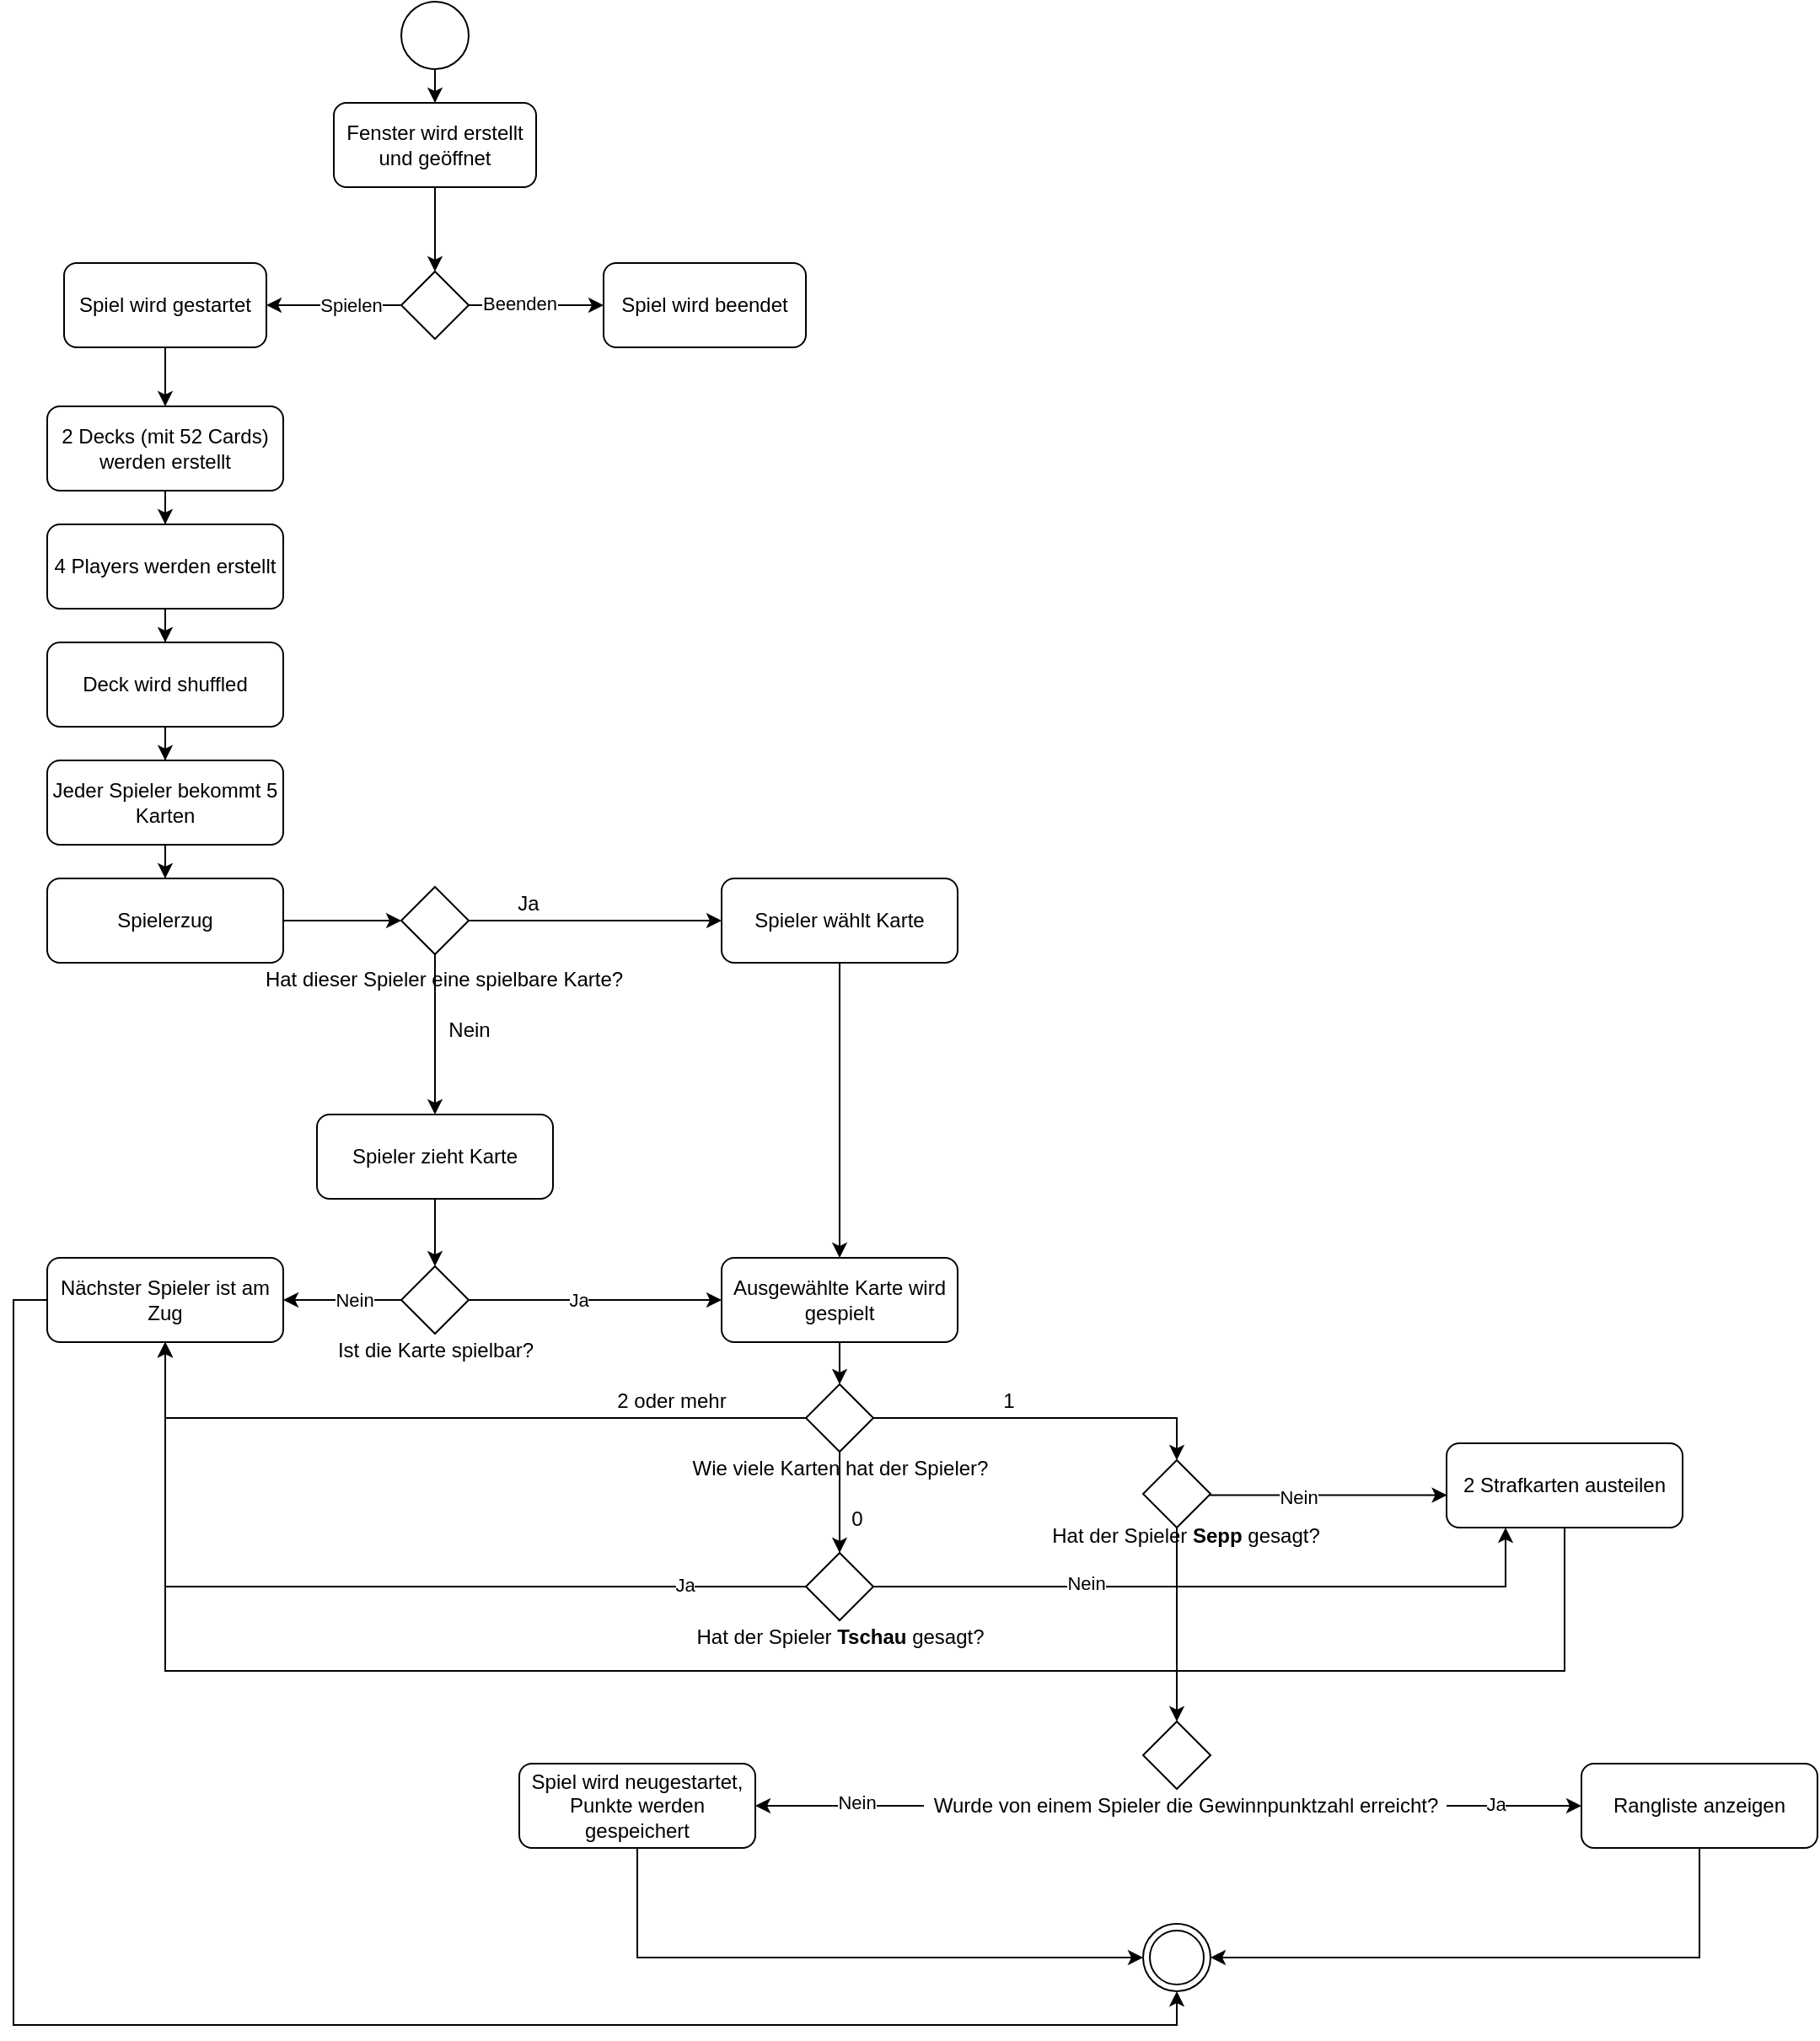 <mxfile version="13.0.3" type="device"><diagram id="ecrBjTdVPb1QCqHaSnLs" name="Page-1"><mxGraphModel dx="2017" dy="1355" grid="1" gridSize="10" guides="1" tooltips="1" connect="1" arrows="1" fold="1" page="1" pageScale="1" pageWidth="850" pageHeight="1100" math="0" shadow="0"><root><mxCell id="0"/><mxCell id="1" parent="0"/><mxCell id="Oc711L__giVvBj7VioEh-7" style="edgeStyle=orthogonalEdgeStyle;rounded=0;orthogonalLoop=1;jettySize=auto;html=1;" edge="1" parent="1" source="Oc711L__giVvBj7VioEh-2" target="Oc711L__giVvBj7VioEh-3"><mxGeometry relative="1" as="geometry"/></mxCell><mxCell id="Oc711L__giVvBj7VioEh-2" value="" style="ellipse;whiteSpace=wrap;html=1;aspect=fixed;" vertex="1" parent="1"><mxGeometry x="-400" y="50" width="40" height="40" as="geometry"/></mxCell><mxCell id="Oc711L__giVvBj7VioEh-8" style="edgeStyle=orthogonalEdgeStyle;rounded=0;orthogonalLoop=1;jettySize=auto;html=1;entryX=0.5;entryY=0;entryDx=0;entryDy=0;" edge="1" parent="1" source="Oc711L__giVvBj7VioEh-3" target="Oc711L__giVvBj7VioEh-6"><mxGeometry relative="1" as="geometry"/></mxCell><mxCell id="Oc711L__giVvBj7VioEh-3" value="Fenster wird erstellt und geöffnet" style="rounded=1;whiteSpace=wrap;html=1;" vertex="1" parent="1"><mxGeometry x="-440" y="110" width="120" height="50" as="geometry"/></mxCell><mxCell id="Oc711L__giVvBj7VioEh-24" style="edgeStyle=orthogonalEdgeStyle;rounded=0;orthogonalLoop=1;jettySize=auto;html=1;entryX=0.5;entryY=0;entryDx=0;entryDy=0;" edge="1" parent="1" source="Oc711L__giVvBj7VioEh-4" target="Oc711L__giVvBj7VioEh-13"><mxGeometry relative="1" as="geometry"/></mxCell><mxCell id="Oc711L__giVvBj7VioEh-4" value="Spiel wird gestartet" style="rounded=1;whiteSpace=wrap;html=1;" vertex="1" parent="1"><mxGeometry x="-600" y="205" width="120" height="50" as="geometry"/></mxCell><mxCell id="Oc711L__giVvBj7VioEh-5" value="Spiel wird beendet" style="rounded=1;whiteSpace=wrap;html=1;" vertex="1" parent="1"><mxGeometry x="-280" y="205" width="120" height="50" as="geometry"/></mxCell><mxCell id="Oc711L__giVvBj7VioEh-9" style="edgeStyle=orthogonalEdgeStyle;rounded=0;orthogonalLoop=1;jettySize=auto;html=1;entryX=0;entryY=0.5;entryDx=0;entryDy=0;" edge="1" parent="1" source="Oc711L__giVvBj7VioEh-6" target="Oc711L__giVvBj7VioEh-5"><mxGeometry relative="1" as="geometry"/></mxCell><mxCell id="Oc711L__giVvBj7VioEh-11" value="Beenden" style="edgeLabel;html=1;align=center;verticalAlign=middle;resizable=0;points=[];" vertex="1" connectable="0" parent="Oc711L__giVvBj7VioEh-9"><mxGeometry x="-0.25" y="1" relative="1" as="geometry"><mxPoint as="offset"/></mxGeometry></mxCell><mxCell id="Oc711L__giVvBj7VioEh-10" style="edgeStyle=orthogonalEdgeStyle;rounded=0;orthogonalLoop=1;jettySize=auto;html=1;entryX=1;entryY=0.5;entryDx=0;entryDy=0;" edge="1" parent="1" source="Oc711L__giVvBj7VioEh-6" target="Oc711L__giVvBj7VioEh-4"><mxGeometry relative="1" as="geometry"/></mxCell><mxCell id="Oc711L__giVvBj7VioEh-12" value="Spielen" style="edgeLabel;html=1;align=center;verticalAlign=middle;resizable=0;points=[];" vertex="1" connectable="0" parent="Oc711L__giVvBj7VioEh-10"><mxGeometry x="-0.25" y="1" relative="1" as="geometry"><mxPoint y="-1" as="offset"/></mxGeometry></mxCell><mxCell id="Oc711L__giVvBj7VioEh-6" value="" style="rhombus;whiteSpace=wrap;html=1;" vertex="1" parent="1"><mxGeometry x="-400" y="210" width="40" height="40" as="geometry"/></mxCell><mxCell id="Oc711L__giVvBj7VioEh-22" style="edgeStyle=orthogonalEdgeStyle;rounded=0;orthogonalLoop=1;jettySize=auto;html=1;entryX=0.5;entryY=0;entryDx=0;entryDy=0;" edge="1" parent="1" source="Oc711L__giVvBj7VioEh-13" target="Oc711L__giVvBj7VioEh-14"><mxGeometry relative="1" as="geometry"/></mxCell><mxCell id="Oc711L__giVvBj7VioEh-13" value="2 Decks (mit 52 Cards) werden erstellt" style="rounded=1;whiteSpace=wrap;html=1;" vertex="1" parent="1"><mxGeometry x="-610" y="290" width="140" height="50" as="geometry"/></mxCell><mxCell id="Oc711L__giVvBj7VioEh-25" style="edgeStyle=orthogonalEdgeStyle;rounded=0;orthogonalLoop=1;jettySize=auto;html=1;entryX=0.5;entryY=0;entryDx=0;entryDy=0;" edge="1" parent="1" source="Oc711L__giVvBj7VioEh-14" target="Oc711L__giVvBj7VioEh-15"><mxGeometry relative="1" as="geometry"/></mxCell><mxCell id="Oc711L__giVvBj7VioEh-14" value="4 Players werden erstellt" style="rounded=1;whiteSpace=wrap;html=1;" vertex="1" parent="1"><mxGeometry x="-610" y="360" width="140" height="50" as="geometry"/></mxCell><mxCell id="Oc711L__giVvBj7VioEh-26" style="edgeStyle=orthogonalEdgeStyle;rounded=0;orthogonalLoop=1;jettySize=auto;html=1;entryX=0.5;entryY=0;entryDx=0;entryDy=0;" edge="1" parent="1" source="Oc711L__giVvBj7VioEh-15" target="Oc711L__giVvBj7VioEh-16"><mxGeometry relative="1" as="geometry"/></mxCell><mxCell id="Oc711L__giVvBj7VioEh-15" value="Deck wird shuffled" style="rounded=1;whiteSpace=wrap;html=1;" vertex="1" parent="1"><mxGeometry x="-610" y="430" width="140" height="50" as="geometry"/></mxCell><mxCell id="Oc711L__giVvBj7VioEh-29" style="edgeStyle=orthogonalEdgeStyle;rounded=0;orthogonalLoop=1;jettySize=auto;html=1;entryX=0.5;entryY=0;entryDx=0;entryDy=0;" edge="1" parent="1" source="Oc711L__giVvBj7VioEh-16" target="Oc711L__giVvBj7VioEh-28"><mxGeometry relative="1" as="geometry"/></mxCell><mxCell id="Oc711L__giVvBj7VioEh-16" value="Jeder Spieler bekommt 5 Karten" style="rounded=1;whiteSpace=wrap;html=1;" vertex="1" parent="1"><mxGeometry x="-610" y="500" width="140" height="50" as="geometry"/></mxCell><mxCell id="Oc711L__giVvBj7VioEh-32" style="edgeStyle=orthogonalEdgeStyle;rounded=0;orthogonalLoop=1;jettySize=auto;html=1;entryX=0;entryY=0.5;entryDx=0;entryDy=0;" edge="1" parent="1" source="Oc711L__giVvBj7VioEh-28" target="Oc711L__giVvBj7VioEh-30"><mxGeometry relative="1" as="geometry"/></mxCell><mxCell id="Oc711L__giVvBj7VioEh-28" value="Spielerzug" style="rounded=1;whiteSpace=wrap;html=1;" vertex="1" parent="1"><mxGeometry x="-610" y="570" width="140" height="50" as="geometry"/></mxCell><mxCell id="Oc711L__giVvBj7VioEh-35" style="edgeStyle=orthogonalEdgeStyle;rounded=0;orthogonalLoop=1;jettySize=auto;html=1;entryX=0;entryY=0.5;entryDx=0;entryDy=0;" edge="1" parent="1" source="Oc711L__giVvBj7VioEh-30" target="Oc711L__giVvBj7VioEh-34"><mxGeometry relative="1" as="geometry"/></mxCell><mxCell id="Oc711L__giVvBj7VioEh-40" style="edgeStyle=orthogonalEdgeStyle;rounded=0;orthogonalLoop=1;jettySize=auto;html=1;" edge="1" parent="1" source="Oc711L__giVvBj7VioEh-30"><mxGeometry relative="1" as="geometry"><mxPoint x="-380" y="710" as="targetPoint"/></mxGeometry></mxCell><mxCell id="Oc711L__giVvBj7VioEh-30" value="" style="rhombus;whiteSpace=wrap;html=1;" vertex="1" parent="1"><mxGeometry x="-400" y="575" width="40" height="40" as="geometry"/></mxCell><mxCell id="Oc711L__giVvBj7VioEh-31" value="Hat dieser Spieler eine spielbare Karte?" style="text;html=1;align=center;verticalAlign=middle;resizable=0;points=[];autosize=1;" vertex="1" parent="1"><mxGeometry x="-490" y="620" width="230" height="20" as="geometry"/></mxCell><mxCell id="Oc711L__giVvBj7VioEh-39" style="edgeStyle=orthogonalEdgeStyle;rounded=0;orthogonalLoop=1;jettySize=auto;html=1;entryX=0.5;entryY=0;entryDx=0;entryDy=0;" edge="1" parent="1" source="Oc711L__giVvBj7VioEh-34" target="Oc711L__giVvBj7VioEh-38"><mxGeometry relative="1" as="geometry"/></mxCell><mxCell id="Oc711L__giVvBj7VioEh-34" value="Spieler wählt Karte" style="rounded=1;whiteSpace=wrap;html=1;" vertex="1" parent="1"><mxGeometry x="-210" y="570" width="140" height="50" as="geometry"/></mxCell><mxCell id="Oc711L__giVvBj7VioEh-36" value="Ja" style="text;html=1;align=center;verticalAlign=middle;resizable=0;points=[];autosize=1;" vertex="1" parent="1"><mxGeometry x="-340" y="575" width="30" height="20" as="geometry"/></mxCell><mxCell id="Oc711L__giVvBj7VioEh-54" style="edgeStyle=orthogonalEdgeStyle;rounded=0;orthogonalLoop=1;jettySize=auto;html=1;entryX=0.5;entryY=0;entryDx=0;entryDy=0;" edge="1" parent="1" source="Oc711L__giVvBj7VioEh-38" target="Oc711L__giVvBj7VioEh-53"><mxGeometry relative="1" as="geometry"/></mxCell><mxCell id="Oc711L__giVvBj7VioEh-38" value="Ausgewählte Karte wird gespielt" style="rounded=1;whiteSpace=wrap;html=1;" vertex="1" parent="1"><mxGeometry x="-210" y="795" width="140" height="50" as="geometry"/></mxCell><mxCell id="Oc711L__giVvBj7VioEh-41" value="Nein" style="text;html=1;align=center;verticalAlign=middle;resizable=0;points=[];autosize=1;" vertex="1" parent="1"><mxGeometry x="-380" y="650" width="40" height="20" as="geometry"/></mxCell><mxCell id="Oc711L__giVvBj7VioEh-44" style="edgeStyle=orthogonalEdgeStyle;rounded=0;orthogonalLoop=1;jettySize=auto;html=1;entryX=0.5;entryY=0;entryDx=0;entryDy=0;" edge="1" parent="1" source="Oc711L__giVvBj7VioEh-42" target="Oc711L__giVvBj7VioEh-43"><mxGeometry relative="1" as="geometry"/></mxCell><mxCell id="Oc711L__giVvBj7VioEh-42" value="Spieler zieht Karte" style="rounded=1;whiteSpace=wrap;html=1;" vertex="1" parent="1"><mxGeometry x="-450" y="710" width="140" height="50" as="geometry"/></mxCell><mxCell id="Oc711L__giVvBj7VioEh-48" style="edgeStyle=orthogonalEdgeStyle;rounded=0;orthogonalLoop=1;jettySize=auto;html=1;entryX=0;entryY=0.5;entryDx=0;entryDy=0;" edge="1" parent="1" source="Oc711L__giVvBj7VioEh-43" target="Oc711L__giVvBj7VioEh-38"><mxGeometry relative="1" as="geometry"><mxPoint x="-240" y="820" as="targetPoint"/></mxGeometry></mxCell><mxCell id="Oc711L__giVvBj7VioEh-49" value="Ja" style="edgeLabel;html=1;align=center;verticalAlign=middle;resizable=0;points=[];" vertex="1" connectable="0" parent="Oc711L__giVvBj7VioEh-48"><mxGeometry x="-0.14" y="-2" relative="1" as="geometry"><mxPoint y="-2" as="offset"/></mxGeometry></mxCell><mxCell id="Oc711L__giVvBj7VioEh-51" style="edgeStyle=orthogonalEdgeStyle;rounded=0;orthogonalLoop=1;jettySize=auto;html=1;entryX=1;entryY=0.5;entryDx=0;entryDy=0;" edge="1" parent="1" source="Oc711L__giVvBj7VioEh-43" target="Oc711L__giVvBj7VioEh-50"><mxGeometry relative="1" as="geometry"/></mxCell><mxCell id="Oc711L__giVvBj7VioEh-52" value="Nein" style="edgeLabel;html=1;align=center;verticalAlign=middle;resizable=0;points=[];" vertex="1" connectable="0" parent="Oc711L__giVvBj7VioEh-51"><mxGeometry x="-0.18" y="-2" relative="1" as="geometry"><mxPoint y="2" as="offset"/></mxGeometry></mxCell><mxCell id="Oc711L__giVvBj7VioEh-43" value="" style="rhombus;whiteSpace=wrap;html=1;" vertex="1" parent="1"><mxGeometry x="-400" y="800" width="40" height="40" as="geometry"/></mxCell><mxCell id="Oc711L__giVvBj7VioEh-47" value="Ist die Karte spielbar?" style="text;html=1;align=center;verticalAlign=middle;resizable=0;points=[];autosize=1;" vertex="1" parent="1"><mxGeometry x="-445" y="840" width="130" height="20" as="geometry"/></mxCell><mxCell id="Oc711L__giVvBj7VioEh-95" style="edgeStyle=orthogonalEdgeStyle;rounded=0;orthogonalLoop=1;jettySize=auto;html=1;entryX=0.5;entryY=1;entryDx=0;entryDy=0;" edge="1" parent="1" source="Oc711L__giVvBj7VioEh-50" target="Oc711L__giVvBj7VioEh-92"><mxGeometry relative="1" as="geometry"><Array as="points"><mxPoint x="-630" y="820"/><mxPoint x="-630" y="1250"/><mxPoint x="60" y="1250"/></Array></mxGeometry></mxCell><mxCell id="Oc711L__giVvBj7VioEh-50" value="Nächster Spieler ist am Zug" style="rounded=1;whiteSpace=wrap;html=1;" vertex="1" parent="1"><mxGeometry x="-610" y="795" width="140" height="50" as="geometry"/></mxCell><mxCell id="Oc711L__giVvBj7VioEh-56" style="edgeStyle=orthogonalEdgeStyle;rounded=0;orthogonalLoop=1;jettySize=auto;html=1;entryX=0.5;entryY=0;entryDx=0;entryDy=0;" edge="1" parent="1" source="Oc711L__giVvBj7VioEh-53" target="Oc711L__giVvBj7VioEh-63"><mxGeometry relative="1" as="geometry"><mxPoint x="70" y="970" as="targetPoint"/></mxGeometry></mxCell><mxCell id="Oc711L__giVvBj7VioEh-57" style="edgeStyle=orthogonalEdgeStyle;rounded=0;orthogonalLoop=1;jettySize=auto;html=1;" edge="1" parent="1" source="Oc711L__giVvBj7VioEh-53"><mxGeometry relative="1" as="geometry"><mxPoint x="-140" y="970" as="targetPoint"/></mxGeometry></mxCell><mxCell id="Oc711L__giVvBj7VioEh-58" style="edgeStyle=orthogonalEdgeStyle;rounded=0;orthogonalLoop=1;jettySize=auto;html=1;" edge="1" parent="1" source="Oc711L__giVvBj7VioEh-53"><mxGeometry relative="1" as="geometry"><mxPoint x="-540" y="845" as="targetPoint"/><Array as="points"><mxPoint x="-540" y="890"/><mxPoint x="-540" y="845"/></Array></mxGeometry></mxCell><mxCell id="Oc711L__giVvBj7VioEh-53" value="" style="rhombus;whiteSpace=wrap;html=1;" vertex="1" parent="1"><mxGeometry x="-160" y="870" width="40" height="40" as="geometry"/></mxCell><mxCell id="Oc711L__giVvBj7VioEh-55" value="Wie viele Karten hat der Spieler?" style="text;html=1;align=center;verticalAlign=middle;resizable=0;points=[];autosize=1;" vertex="1" parent="1"><mxGeometry x="-235" y="910" width="190" height="20" as="geometry"/></mxCell><mxCell id="Oc711L__giVvBj7VioEh-60" value="0" style="text;html=1;align=center;verticalAlign=middle;resizable=0;points=[];autosize=1;" vertex="1" parent="1"><mxGeometry x="-140" y="940" width="20" height="20" as="geometry"/></mxCell><mxCell id="Oc711L__giVvBj7VioEh-68" style="edgeStyle=orthogonalEdgeStyle;rounded=0;orthogonalLoop=1;jettySize=auto;html=1;entryX=0.25;entryY=1;entryDx=0;entryDy=0;" edge="1" parent="1" source="Oc711L__giVvBj7VioEh-61" target="Oc711L__giVvBj7VioEh-70"><mxGeometry relative="1" as="geometry"><mxPoint x="-30" y="990" as="targetPoint"/></mxGeometry></mxCell><mxCell id="Oc711L__giVvBj7VioEh-73" value="Nein" style="edgeLabel;html=1;align=center;verticalAlign=middle;resizable=0;points=[];" vertex="1" connectable="0" parent="Oc711L__giVvBj7VioEh-68"><mxGeometry x="-0.386" y="2" relative="1" as="geometry"><mxPoint as="offset"/></mxGeometry></mxCell><mxCell id="Oc711L__giVvBj7VioEh-76" style="edgeStyle=orthogonalEdgeStyle;rounded=0;orthogonalLoop=1;jettySize=auto;html=1;entryX=0.5;entryY=1;entryDx=0;entryDy=0;" edge="1" parent="1" source="Oc711L__giVvBj7VioEh-61" target="Oc711L__giVvBj7VioEh-50"><mxGeometry relative="1" as="geometry"/></mxCell><mxCell id="Oc711L__giVvBj7VioEh-77" value="Ja" style="edgeLabel;html=1;align=center;verticalAlign=middle;resizable=0;points=[];" vertex="1" connectable="0" parent="Oc711L__giVvBj7VioEh-76"><mxGeometry x="-0.723" y="-1" relative="1" as="geometry"><mxPoint as="offset"/></mxGeometry></mxCell><mxCell id="Oc711L__giVvBj7VioEh-61" value="" style="rhombus;whiteSpace=wrap;html=1;" vertex="1" parent="1"><mxGeometry x="-160" y="970" width="40" height="40" as="geometry"/></mxCell><mxCell id="Oc711L__giVvBj7VioEh-62" value="Hat der Spieler &lt;b&gt;Tschau&lt;/b&gt;&amp;nbsp;gesagt?" style="text;html=1;align=center;verticalAlign=middle;resizable=0;points=[];autosize=1;" vertex="1" parent="1"><mxGeometry x="-235" y="1010" width="190" height="20" as="geometry"/></mxCell><mxCell id="Oc711L__giVvBj7VioEh-69" style="edgeStyle=orthogonalEdgeStyle;rounded=0;orthogonalLoop=1;jettySize=auto;html=1;entryX=0.002;entryY=0.615;entryDx=0;entryDy=0;entryPerimeter=0;" edge="1" parent="1" source="Oc711L__giVvBj7VioEh-63" target="Oc711L__giVvBj7VioEh-70"><mxGeometry relative="1" as="geometry"><mxPoint x="230" y="930" as="targetPoint"/><Array as="points"><mxPoint x="153" y="935"/></Array></mxGeometry></mxCell><mxCell id="Oc711L__giVvBj7VioEh-74" value="Nein" style="edgeLabel;html=1;align=center;verticalAlign=middle;resizable=0;points=[];" vertex="1" connectable="0" parent="Oc711L__giVvBj7VioEh-69"><mxGeometry x="-0.255" y="-1" relative="1" as="geometry"><mxPoint as="offset"/></mxGeometry></mxCell><mxCell id="Oc711L__giVvBj7VioEh-79" style="edgeStyle=orthogonalEdgeStyle;rounded=0;orthogonalLoop=1;jettySize=auto;html=1;entryX=0.5;entryY=0;entryDx=0;entryDy=0;" edge="1" parent="1" source="Oc711L__giVvBj7VioEh-63" target="Oc711L__giVvBj7VioEh-81"><mxGeometry relative="1" as="geometry"><mxPoint x="60" y="1060" as="targetPoint"/></mxGeometry></mxCell><mxCell id="Oc711L__giVvBj7VioEh-63" value="" style="rhombus;whiteSpace=wrap;html=1;" vertex="1" parent="1"><mxGeometry x="40" y="915" width="40" height="40" as="geometry"/></mxCell><mxCell id="Oc711L__giVvBj7VioEh-64" value="Hat der Spieler &lt;b&gt;Sepp&amp;nbsp;&lt;/b&gt;gesagt?" style="text;html=1;align=center;verticalAlign=middle;resizable=0;points=[];autosize=1;" vertex="1" parent="1"><mxGeometry x="-20" y="950" width="170" height="20" as="geometry"/></mxCell><mxCell id="Oc711L__giVvBj7VioEh-65" value="1" style="text;html=1;align=center;verticalAlign=middle;resizable=0;points=[];autosize=1;" vertex="1" parent="1"><mxGeometry x="-50" y="870" width="20" height="20" as="geometry"/></mxCell><mxCell id="Oc711L__giVvBj7VioEh-66" value="2 oder mehr" style="text;html=1;align=center;verticalAlign=middle;resizable=0;points=[];autosize=1;" vertex="1" parent="1"><mxGeometry x="-280" y="870" width="80" height="20" as="geometry"/></mxCell><mxCell id="Oc711L__giVvBj7VioEh-75" style="edgeStyle=orthogonalEdgeStyle;rounded=0;orthogonalLoop=1;jettySize=auto;html=1;entryX=0.5;entryY=1;entryDx=0;entryDy=0;" edge="1" parent="1" source="Oc711L__giVvBj7VioEh-70" target="Oc711L__giVvBj7VioEh-50"><mxGeometry relative="1" as="geometry"><Array as="points"><mxPoint x="290" y="1040"/><mxPoint x="-540" y="1040"/></Array></mxGeometry></mxCell><mxCell id="Oc711L__giVvBj7VioEh-70" value="2 Strafkarten austeilen" style="rounded=1;whiteSpace=wrap;html=1;" vertex="1" parent="1"><mxGeometry x="220" y="905" width="140" height="50" as="geometry"/></mxCell><mxCell id="Oc711L__giVvBj7VioEh-81" value="" style="rhombus;whiteSpace=wrap;html=1;" vertex="1" parent="1"><mxGeometry x="40" y="1070" width="40" height="40" as="geometry"/></mxCell><mxCell id="Oc711L__giVvBj7VioEh-86" style="edgeStyle=orthogonalEdgeStyle;rounded=0;orthogonalLoop=1;jettySize=auto;html=1;entryX=1;entryY=0.5;entryDx=0;entryDy=0;" edge="1" parent="1" source="Oc711L__giVvBj7VioEh-84" target="Oc711L__giVvBj7VioEh-85"><mxGeometry relative="1" as="geometry"/></mxCell><mxCell id="Oc711L__giVvBj7VioEh-90" value="Nein" style="edgeLabel;html=1;align=center;verticalAlign=middle;resizable=0;points=[];" vertex="1" connectable="0" parent="Oc711L__giVvBj7VioEh-86"><mxGeometry x="-0.189" y="-2" relative="1" as="geometry"><mxPoint as="offset"/></mxGeometry></mxCell><mxCell id="Oc711L__giVvBj7VioEh-88" style="edgeStyle=orthogonalEdgeStyle;rounded=0;orthogonalLoop=1;jettySize=auto;html=1;entryX=0;entryY=0.5;entryDx=0;entryDy=0;" edge="1" parent="1" source="Oc711L__giVvBj7VioEh-84" target="Oc711L__giVvBj7VioEh-87"><mxGeometry relative="1" as="geometry"><Array as="points"><mxPoint x="250" y="1120"/><mxPoint x="250" y="1120"/></Array></mxGeometry></mxCell><mxCell id="Oc711L__giVvBj7VioEh-89" value="Ja" style="edgeLabel;html=1;align=center;verticalAlign=middle;resizable=0;points=[];" vertex="1" connectable="0" parent="Oc711L__giVvBj7VioEh-88"><mxGeometry x="-0.25" y="2" relative="1" as="geometry"><mxPoint x="-1" y="1" as="offset"/></mxGeometry></mxCell><mxCell id="Oc711L__giVvBj7VioEh-84" value="Wurde von einem Spieler die Gewinnpunktzahl erreicht?" style="text;html=1;align=center;verticalAlign=middle;resizable=0;points=[];autosize=1;" vertex="1" parent="1"><mxGeometry x="-90" y="1110" width="310" height="20" as="geometry"/></mxCell><mxCell id="Oc711L__giVvBj7VioEh-93" style="edgeStyle=orthogonalEdgeStyle;rounded=0;orthogonalLoop=1;jettySize=auto;html=1;entryX=0;entryY=0.5;entryDx=0;entryDy=0;" edge="1" parent="1" source="Oc711L__giVvBj7VioEh-85" target="Oc711L__giVvBj7VioEh-92"><mxGeometry relative="1" as="geometry"><Array as="points"><mxPoint x="-260" y="1210"/></Array></mxGeometry></mxCell><mxCell id="Oc711L__giVvBj7VioEh-85" value="Spiel wird neugestartet, Punkte werden gespeichert" style="rounded=1;whiteSpace=wrap;html=1;" vertex="1" parent="1"><mxGeometry x="-330" y="1095" width="140" height="50" as="geometry"/></mxCell><mxCell id="Oc711L__giVvBj7VioEh-94" style="edgeStyle=orthogonalEdgeStyle;rounded=0;orthogonalLoop=1;jettySize=auto;html=1;entryX=1;entryY=0.5;entryDx=0;entryDy=0;" edge="1" parent="1" source="Oc711L__giVvBj7VioEh-87" target="Oc711L__giVvBj7VioEh-92"><mxGeometry relative="1" as="geometry"><Array as="points"><mxPoint x="370" y="1210"/></Array></mxGeometry></mxCell><mxCell id="Oc711L__giVvBj7VioEh-87" value="Rangliste anzeigen" style="rounded=1;whiteSpace=wrap;html=1;" vertex="1" parent="1"><mxGeometry x="300" y="1095" width="140" height="50" as="geometry"/></mxCell><mxCell id="Oc711L__giVvBj7VioEh-92" value="" style="ellipse;shape=doubleEllipse;whiteSpace=wrap;html=1;aspect=fixed;" vertex="1" parent="1"><mxGeometry x="40" y="1190" width="40" height="40" as="geometry"/></mxCell></root></mxGraphModel></diagram></mxfile>